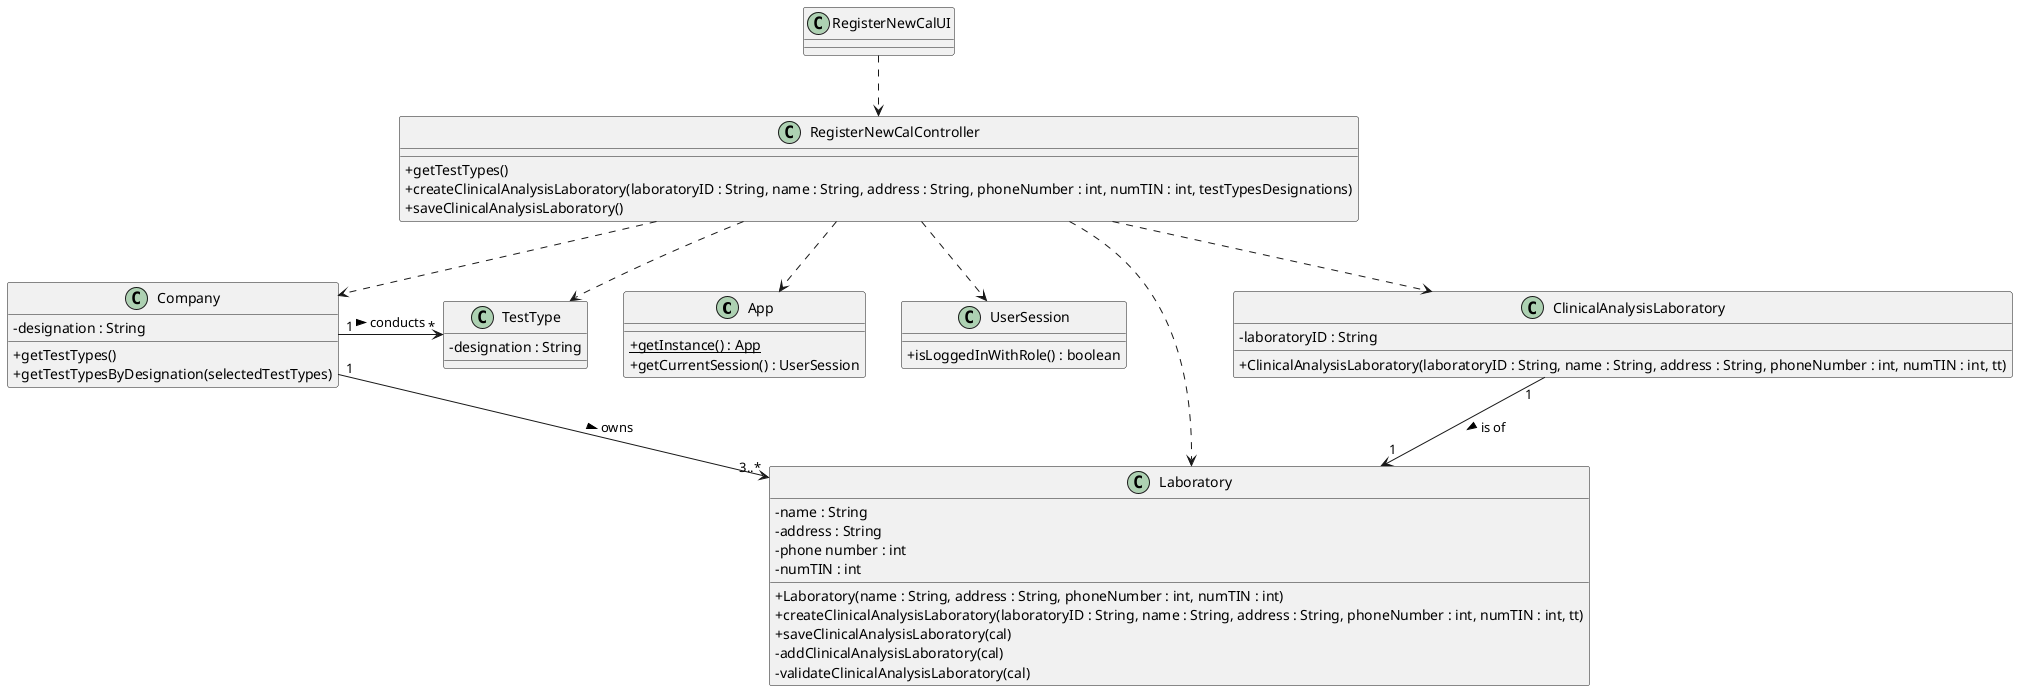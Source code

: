 @startuml
skinparam classAttributeIconSize 0

class App {
+{static} getInstance() : App
+getCurrentSession() : UserSession
}

class UserSession {
+isLoggedInWithRole() : boolean
}

class Laboratory {
-name : String
-address : String
-phone number : int
-numTIN : int
+Laboratory(name : String, address : String, phoneNumber : int, numTIN : int)
+createClinicalAnalysisLaboratory(laboratoryID : String, name : String, address : String, phoneNumber : int, numTIN : int, tt)
+saveClinicalAnalysisLaboratory(cal)
-addClinicalAnalysisLaboratory(cal)
-validateClinicalAnalysisLaboratory(cal)
}

class ClinicalAnalysisLaboratory {
-laboratoryID : String
+ClinicalAnalysisLaboratory(laboratoryID : String, name : String, address : String, phoneNumber : int, numTIN : int, tt)
}

class TestType {
-designation : String
}

class Company {
-designation : String
+getTestTypes()
+getTestTypesByDesignation(selectedTestTypes)
}

class RegisterNewCalController {
+getTestTypes()
+createClinicalAnalysisLaboratory(laboratoryID : String, name : String, address : String, phoneNumber : int, numTIN : int, testTypesDesignations)
+saveClinicalAnalysisLaboratory()
}

class RegisterNewCalUI {

}

RegisterNewCalUI ..> RegisterNewCalController
RegisterNewCalController ..> Laboratory
RegisterNewCalController ..> TestType
RegisterNewCalController ..> ClinicalAnalysisLaboratory
RegisterNewCalController ..> Company
RegisterNewCalController ..> App
RegisterNewCalController ..> UserSession

Company "1" -> "*" TestType : conducts >
/'VERIFICAR MULTIPLICIDADE LINHA ABAIXO'/
ClinicalAnalysisLaboratory "1" --> "1" Laboratory : is of >
Company "1" --> "3..*" Laboratory : owns >

/'Laboratory <|-- ClinicalAnalysisLaboratory'/





@enduml
